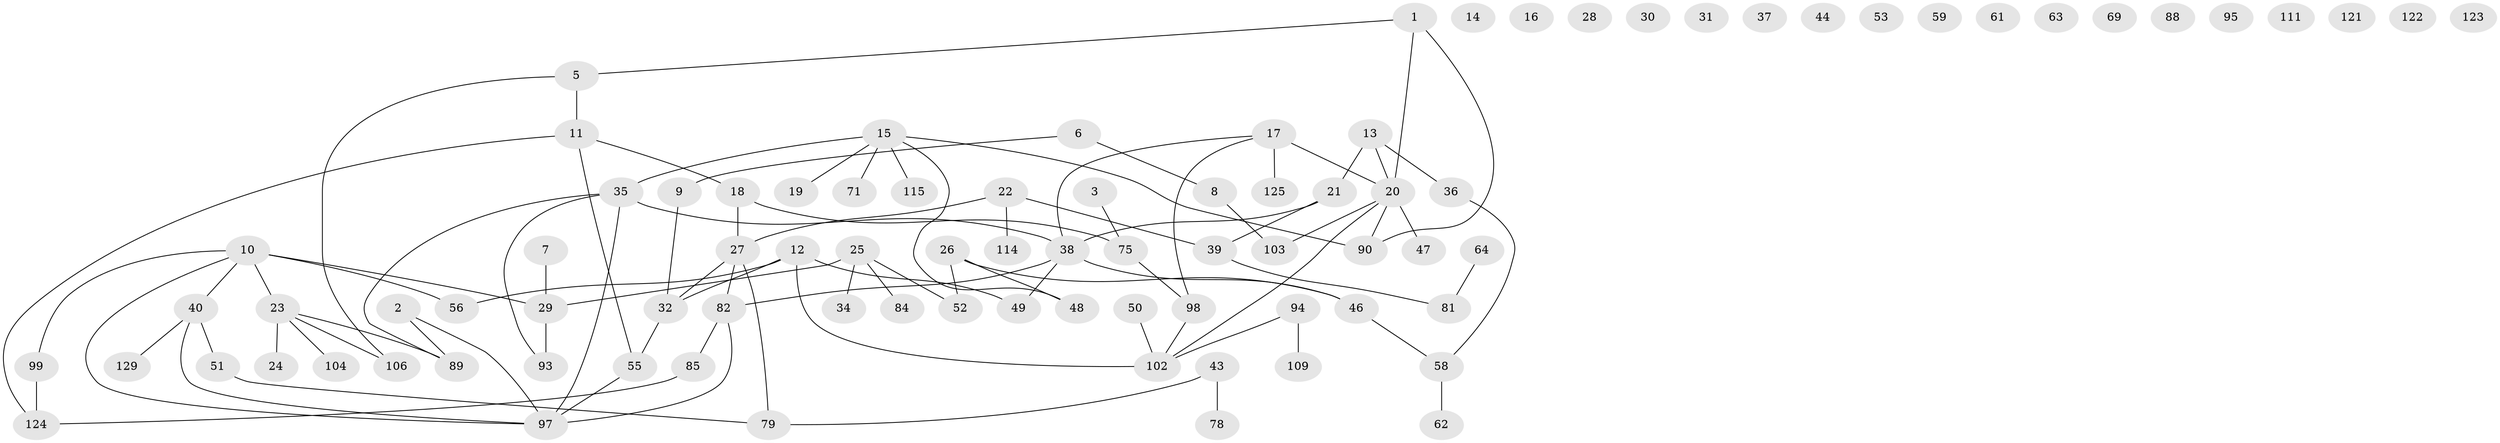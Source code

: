 // original degree distribution, {3: 0.24427480916030533, 2: 0.2748091603053435, 4: 0.10687022900763359, 1: 0.20610687022900764, 0: 0.1297709923664122, 5: 0.030534351145038167, 7: 0.007633587786259542}
// Generated by graph-tools (version 1.1) at 2025/41/03/06/25 10:41:19]
// undirected, 88 vertices, 94 edges
graph export_dot {
graph [start="1"]
  node [color=gray90,style=filled];
  1 [super="+4"];
  2 [super="+119"];
  3 [super="+76"];
  5 [super="+113"];
  6 [super="+101"];
  7;
  8 [super="+41"];
  9;
  10 [super="+54"];
  11 [super="+66"];
  12 [super="+67"];
  13;
  14;
  15 [super="+42"];
  16;
  17 [super="+68"];
  18;
  19;
  20 [super="+57"];
  21 [super="+65"];
  22 [super="+74"];
  23 [super="+33"];
  24;
  25 [super="+83"];
  26 [super="+60"];
  27 [super="+80"];
  28;
  29;
  30;
  31;
  32;
  34;
  35 [super="+117"];
  36 [super="+45"];
  37;
  38 [super="+72"];
  39 [super="+116"];
  40 [super="+128"];
  43 [super="+87"];
  44;
  46 [super="+86"];
  47 [super="+73"];
  48;
  49;
  50;
  51 [super="+130"];
  52;
  53;
  55 [super="+96"];
  56 [super="+70"];
  58;
  59;
  61;
  62 [super="+77"];
  63;
  64;
  69 [super="+100"];
  71;
  75 [super="+110"];
  78;
  79;
  81 [super="+92"];
  82;
  84 [super="+108"];
  85 [super="+105"];
  88;
  89 [super="+118"];
  90 [super="+91"];
  93 [super="+107"];
  94;
  95;
  97 [super="+112"];
  98 [super="+126"];
  99 [super="+127"];
  102 [super="+120"];
  103;
  104;
  106;
  109;
  111;
  114;
  115;
  121;
  122;
  123;
  124 [super="+131"];
  125;
  129;
  1 -- 5;
  1 -- 20;
  1 -- 90;
  2 -- 97;
  2 -- 89;
  3 -- 75;
  5 -- 11;
  5 -- 106;
  6 -- 8;
  6 -- 9;
  7 -- 29;
  8 -- 103;
  9 -- 32;
  10 -- 56;
  10 -- 40;
  10 -- 29;
  10 -- 97;
  10 -- 23;
  10 -- 99;
  11 -- 18;
  11 -- 55;
  11 -- 124;
  12 -- 56;
  12 -- 102;
  12 -- 32;
  12 -- 49;
  13 -- 20;
  13 -- 36;
  13 -- 21;
  15 -- 19;
  15 -- 35;
  15 -- 71;
  15 -- 48;
  15 -- 115;
  15 -- 90;
  17 -- 20;
  17 -- 38;
  17 -- 98;
  17 -- 125;
  18 -- 75;
  18 -- 27;
  20 -- 103;
  20 -- 47;
  20 -- 102;
  20 -- 90;
  21 -- 39;
  21 -- 38;
  22 -- 39;
  22 -- 114;
  22 -- 27;
  23 -- 89;
  23 -- 104;
  23 -- 106;
  23 -- 24;
  25 -- 52;
  25 -- 34;
  25 -- 29;
  25 -- 84;
  26 -- 48;
  26 -- 52;
  26 -- 46;
  27 -- 32;
  27 -- 79;
  27 -- 82;
  29 -- 93;
  32 -- 55;
  35 -- 38;
  35 -- 97;
  35 -- 89;
  35 -- 93;
  36 -- 58;
  38 -- 49;
  38 -- 46 [weight=2];
  38 -- 82;
  39 -- 81;
  40 -- 97;
  40 -- 129;
  40 -- 51;
  43 -- 78;
  43 -- 79;
  46 -- 58;
  50 -- 102;
  51 -- 79;
  55 -- 97;
  58 -- 62;
  64 -- 81;
  75 -- 98 [weight=2];
  82 -- 85;
  82 -- 97;
  85 -- 124;
  94 -- 109;
  94 -- 102;
  98 -- 102;
  99 -- 124;
}
